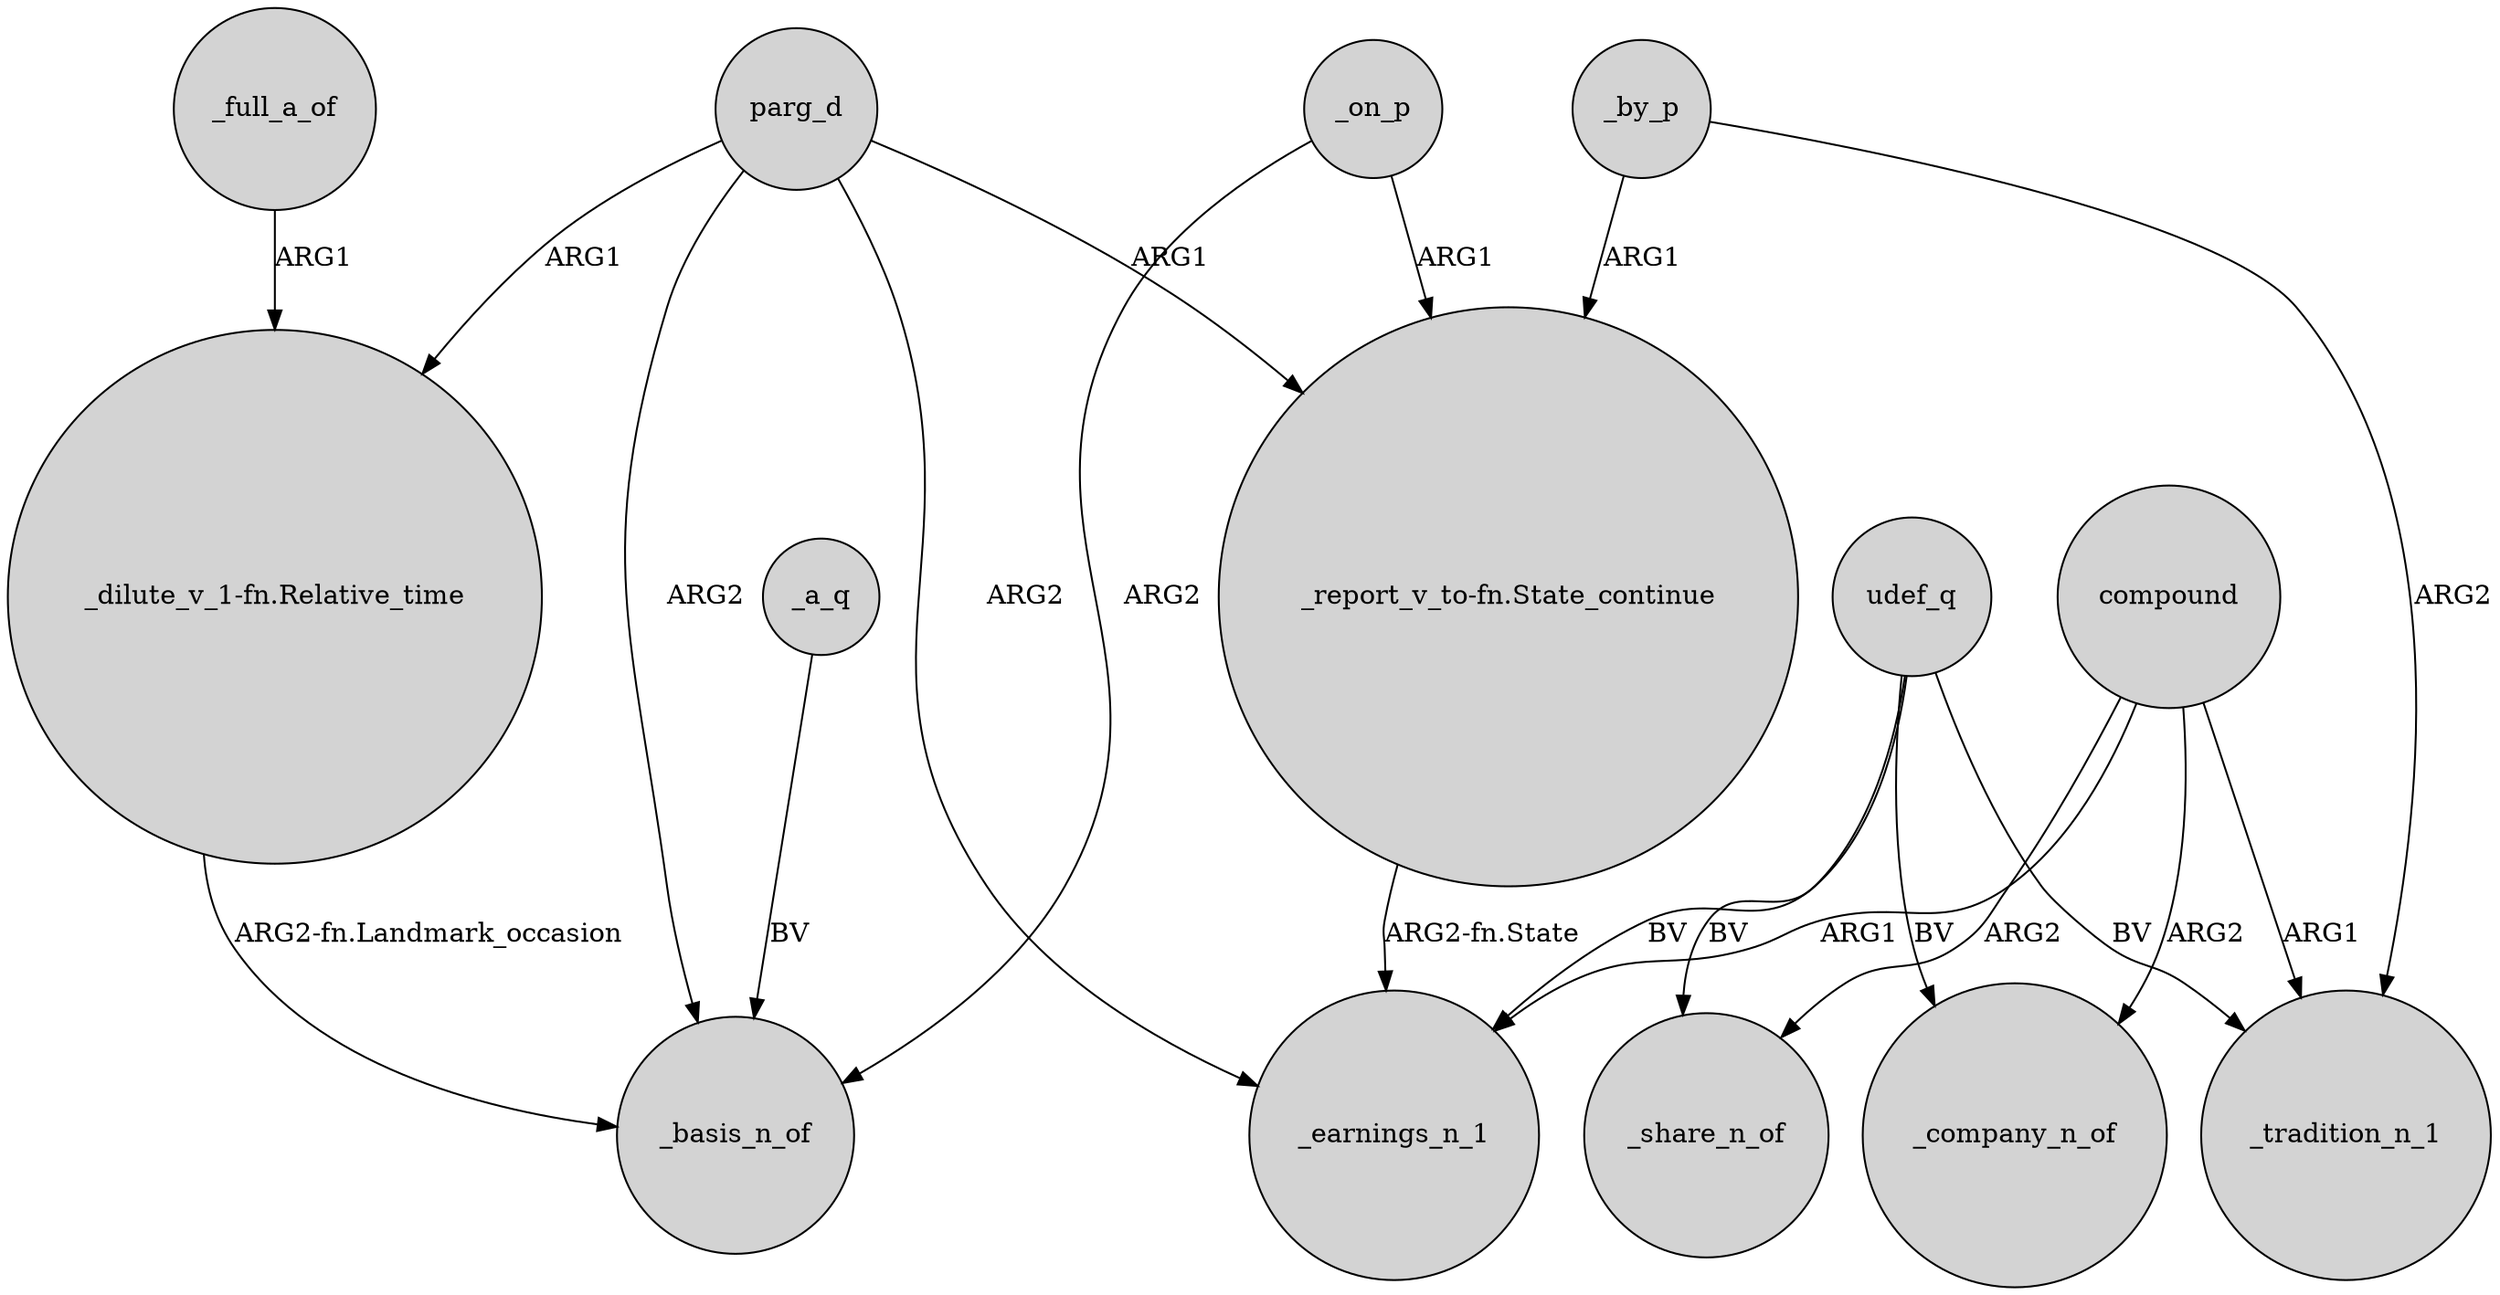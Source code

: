 digraph {
	node [shape=circle style=filled]
	"_report_v_to-fn.State_continue" -> _earnings_n_1 [label="ARG2-fn.State"]
	_by_p -> _tradition_n_1 [label=ARG2]
	"_dilute_v_1-fn.Relative_time" -> _basis_n_of [label="ARG2-fn.Landmark_occasion"]
	parg_d -> "_dilute_v_1-fn.Relative_time" [label=ARG1]
	_a_q -> _basis_n_of [label=BV]
	compound -> _company_n_of [label=ARG2]
	_by_p -> "_report_v_to-fn.State_continue" [label=ARG1]
	compound -> _tradition_n_1 [label=ARG1]
	udef_q -> _earnings_n_1 [label=BV]
	_full_a_of -> "_dilute_v_1-fn.Relative_time" [label=ARG1]
	udef_q -> _share_n_of [label=BV]
	udef_q -> _company_n_of [label=BV]
	compound -> _share_n_of [label=ARG2]
	_on_p -> _basis_n_of [label=ARG2]
	compound -> _earnings_n_1 [label=ARG1]
	udef_q -> _tradition_n_1 [label=BV]
	_on_p -> "_report_v_to-fn.State_continue" [label=ARG1]
	parg_d -> _earnings_n_1 [label=ARG2]
	parg_d -> _basis_n_of [label=ARG2]
	parg_d -> "_report_v_to-fn.State_continue" [label=ARG1]
}
